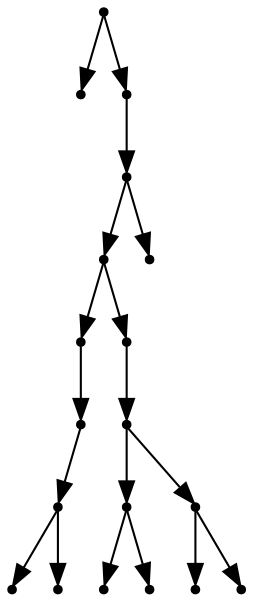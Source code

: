 digraph {
  18 [shape=point];
  0 [shape=point];
  17 [shape=point];
  16 [shape=point];
  14 [shape=point];
  5 [shape=point];
  4 [shape=point];
  3 [shape=point];
  1 [shape=point];
  2 [shape=point];
  13 [shape=point];
  12 [shape=point];
  8 [shape=point];
  6 [shape=point];
  7 [shape=point];
  11 [shape=point];
  9 [shape=point];
  10 [shape=point];
  15 [shape=point];
18 -> 0;
18 -> 17;
17 -> 16;
16 -> 14;
14 -> 5;
5 -> 4;
4 -> 3;
3 -> 1;
3 -> 2;
14 -> 13;
13 -> 12;
12 -> 8;
8 -> 6;
8 -> 7;
12 -> 11;
11 -> 9;
11 -> 10;
16 -> 15;
}
